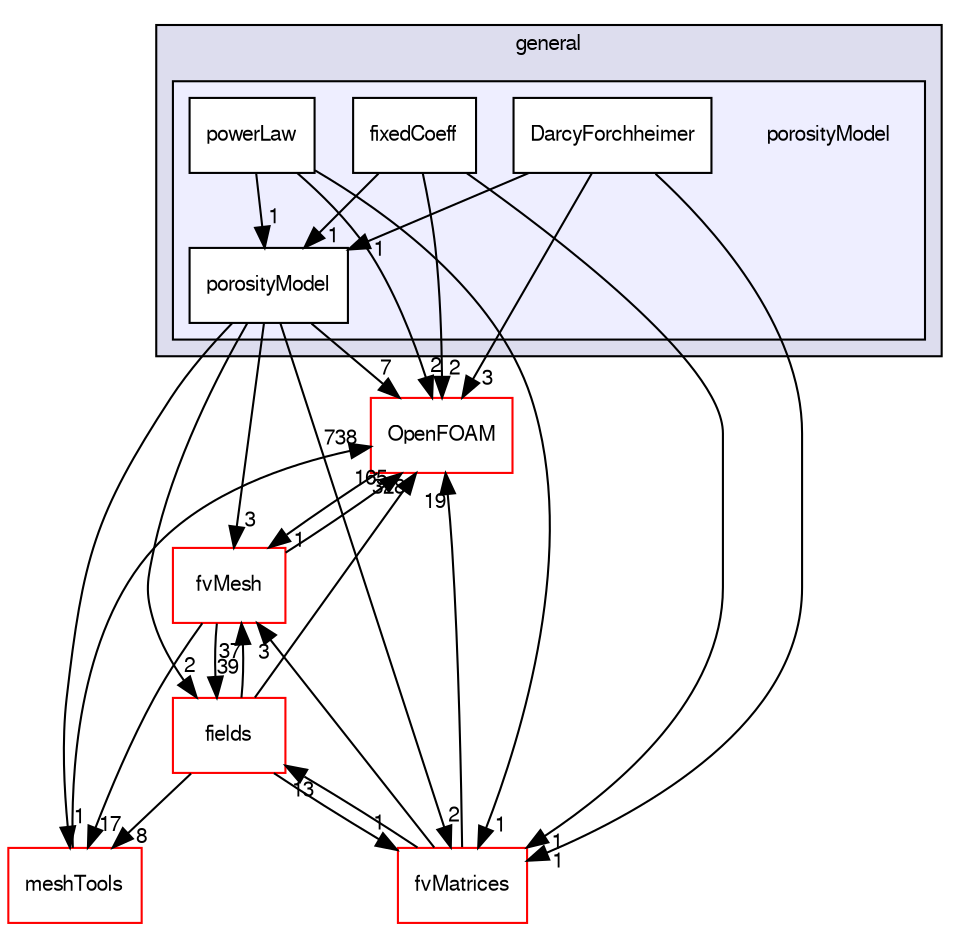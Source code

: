 digraph "src/finiteVolume/cfdTools/general/porosityModel" {
  bgcolor=transparent;
  compound=true
  node [ fontsize="10", fontname="FreeSans"];
  edge [ labelfontsize="10", labelfontname="FreeSans"];
  subgraph clusterdir_c5259e3096ae0265e0b8b287024f0a94 {
    graph [ bgcolor="#ddddee", pencolor="black", label="general" fontname="FreeSans", fontsize="10", URL="dir_c5259e3096ae0265e0b8b287024f0a94.html"]
  subgraph clusterdir_7f71c2789b87b2ecdc8be24284257b05 {
    graph [ bgcolor="#eeeeff", pencolor="black", label="" URL="dir_7f71c2789b87b2ecdc8be24284257b05.html"];
    dir_7f71c2789b87b2ecdc8be24284257b05 [shape=plaintext label="porosityModel"];
    dir_a24b5d4e1f7ef95850a56377206677b1 [shape=box label="DarcyForchheimer" color="black" fillcolor="white" style="filled" URL="dir_a24b5d4e1f7ef95850a56377206677b1.html"];
    dir_c3f13a63c6fddcdcee8ba93ceca41009 [shape=box label="fixedCoeff" color="black" fillcolor="white" style="filled" URL="dir_c3f13a63c6fddcdcee8ba93ceca41009.html"];
    dir_5a8452d5c878e691b4ad8657f7c472aa [shape=box label="porosityModel" color="black" fillcolor="white" style="filled" URL="dir_5a8452d5c878e691b4ad8657f7c472aa.html"];
    dir_9ce402510200786da9b15d58c19dede8 [shape=box label="powerLaw" color="black" fillcolor="white" style="filled" URL="dir_9ce402510200786da9b15d58c19dede8.html"];
  }
  }
  dir_25ab4a83a983f7bb7a38b7f63bb141b7 [shape=box label="fields" color="red" URL="dir_25ab4a83a983f7bb7a38b7f63bb141b7.html"];
  dir_ae30ad0bef50cf391b24c614251bb9fd [shape=box label="meshTools" color="red" URL="dir_ae30ad0bef50cf391b24c614251bb9fd.html"];
  dir_c382fa095c9c33d8673c0dd60aaef275 [shape=box label="fvMesh" color="red" URL="dir_c382fa095c9c33d8673c0dd60aaef275.html"];
  dir_c5473ff19b20e6ec4dfe5c310b3778a8 [shape=box label="OpenFOAM" color="red" URL="dir_c5473ff19b20e6ec4dfe5c310b3778a8.html"];
  dir_5d57e3901430bcc99a7ddac11a899224 [shape=box label="fvMatrices" color="red" URL="dir_5d57e3901430bcc99a7ddac11a899224.html"];
  dir_25ab4a83a983f7bb7a38b7f63bb141b7->dir_ae30ad0bef50cf391b24c614251bb9fd [headlabel="8", labeldistance=1.5 headhref="dir_000783_001586.html"];
  dir_25ab4a83a983f7bb7a38b7f63bb141b7->dir_c382fa095c9c33d8673c0dd60aaef275 [headlabel="37", labeldistance=1.5 headhref="dir_000783_000965.html"];
  dir_25ab4a83a983f7bb7a38b7f63bb141b7->dir_c5473ff19b20e6ec4dfe5c310b3778a8 [headlabel="328", labeldistance=1.5 headhref="dir_000783_001732.html"];
  dir_25ab4a83a983f7bb7a38b7f63bb141b7->dir_5d57e3901430bcc99a7ddac11a899224 [headlabel="1", labeldistance=1.5 headhref="dir_000783_000957.html"];
  dir_ae30ad0bef50cf391b24c614251bb9fd->dir_c5473ff19b20e6ec4dfe5c310b3778a8 [headlabel="738", labeldistance=1.5 headhref="dir_001586_001732.html"];
  dir_c3f13a63c6fddcdcee8ba93ceca41009->dir_5a8452d5c878e691b4ad8657f7c472aa [headlabel="1", labeldistance=1.5 headhref="dir_000760_000761.html"];
  dir_c3f13a63c6fddcdcee8ba93ceca41009->dir_c5473ff19b20e6ec4dfe5c310b3778a8 [headlabel="2", labeldistance=1.5 headhref="dir_000760_001732.html"];
  dir_c3f13a63c6fddcdcee8ba93ceca41009->dir_5d57e3901430bcc99a7ddac11a899224 [headlabel="1", labeldistance=1.5 headhref="dir_000760_000957.html"];
  dir_5a8452d5c878e691b4ad8657f7c472aa->dir_25ab4a83a983f7bb7a38b7f63bb141b7 [headlabel="2", labeldistance=1.5 headhref="dir_000761_000783.html"];
  dir_5a8452d5c878e691b4ad8657f7c472aa->dir_ae30ad0bef50cf391b24c614251bb9fd [headlabel="1", labeldistance=1.5 headhref="dir_000761_001586.html"];
  dir_5a8452d5c878e691b4ad8657f7c472aa->dir_c382fa095c9c33d8673c0dd60aaef275 [headlabel="3", labeldistance=1.5 headhref="dir_000761_000965.html"];
  dir_5a8452d5c878e691b4ad8657f7c472aa->dir_c5473ff19b20e6ec4dfe5c310b3778a8 [headlabel="7", labeldistance=1.5 headhref="dir_000761_001732.html"];
  dir_5a8452d5c878e691b4ad8657f7c472aa->dir_5d57e3901430bcc99a7ddac11a899224 [headlabel="2", labeldistance=1.5 headhref="dir_000761_000957.html"];
  dir_c382fa095c9c33d8673c0dd60aaef275->dir_25ab4a83a983f7bb7a38b7f63bb141b7 [headlabel="39", labeldistance=1.5 headhref="dir_000965_000783.html"];
  dir_c382fa095c9c33d8673c0dd60aaef275->dir_ae30ad0bef50cf391b24c614251bb9fd [headlabel="17", labeldistance=1.5 headhref="dir_000965_001586.html"];
  dir_c382fa095c9c33d8673c0dd60aaef275->dir_c5473ff19b20e6ec4dfe5c310b3778a8 [headlabel="165", labeldistance=1.5 headhref="dir_000965_001732.html"];
  dir_a24b5d4e1f7ef95850a56377206677b1->dir_5a8452d5c878e691b4ad8657f7c472aa [headlabel="1", labeldistance=1.5 headhref="dir_000759_000761.html"];
  dir_a24b5d4e1f7ef95850a56377206677b1->dir_c5473ff19b20e6ec4dfe5c310b3778a8 [headlabel="3", labeldistance=1.5 headhref="dir_000759_001732.html"];
  dir_a24b5d4e1f7ef95850a56377206677b1->dir_5d57e3901430bcc99a7ddac11a899224 [headlabel="1", labeldistance=1.5 headhref="dir_000759_000957.html"];
  dir_c5473ff19b20e6ec4dfe5c310b3778a8->dir_c382fa095c9c33d8673c0dd60aaef275 [headlabel="1", labeldistance=1.5 headhref="dir_001732_000965.html"];
  dir_5d57e3901430bcc99a7ddac11a899224->dir_25ab4a83a983f7bb7a38b7f63bb141b7 [headlabel="13", labeldistance=1.5 headhref="dir_000957_000783.html"];
  dir_5d57e3901430bcc99a7ddac11a899224->dir_c382fa095c9c33d8673c0dd60aaef275 [headlabel="3", labeldistance=1.5 headhref="dir_000957_000965.html"];
  dir_5d57e3901430bcc99a7ddac11a899224->dir_c5473ff19b20e6ec4dfe5c310b3778a8 [headlabel="19", labeldistance=1.5 headhref="dir_000957_001732.html"];
  dir_9ce402510200786da9b15d58c19dede8->dir_5a8452d5c878e691b4ad8657f7c472aa [headlabel="1", labeldistance=1.5 headhref="dir_000762_000761.html"];
  dir_9ce402510200786da9b15d58c19dede8->dir_c5473ff19b20e6ec4dfe5c310b3778a8 [headlabel="2", labeldistance=1.5 headhref="dir_000762_001732.html"];
  dir_9ce402510200786da9b15d58c19dede8->dir_5d57e3901430bcc99a7ddac11a899224 [headlabel="1", labeldistance=1.5 headhref="dir_000762_000957.html"];
}
